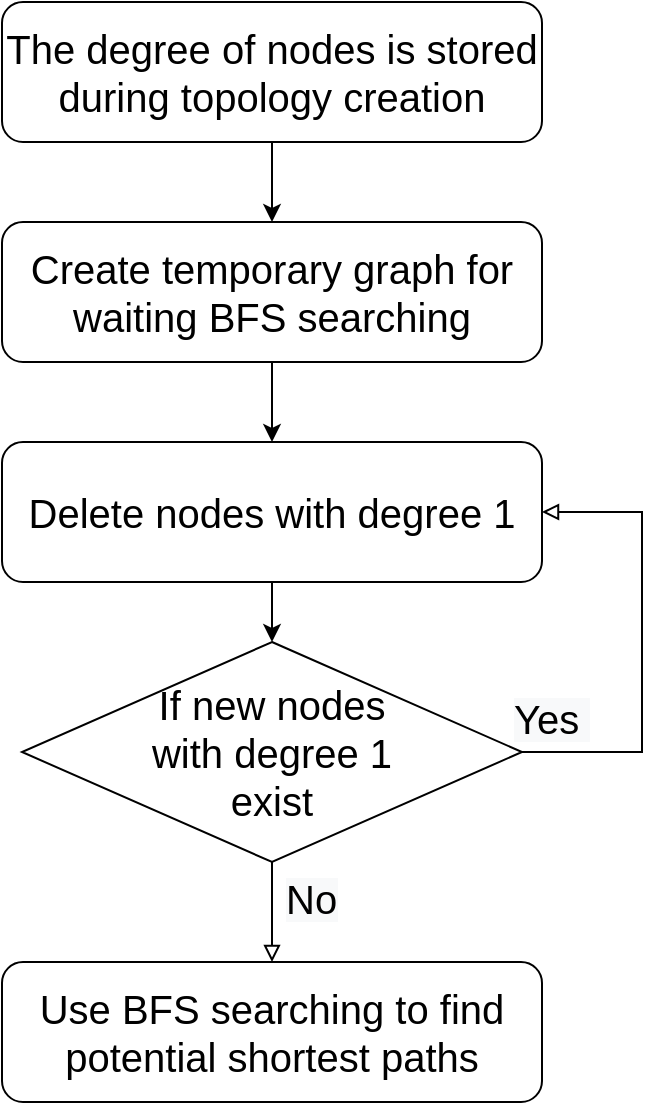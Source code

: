 <mxfile version="13.3.1" type="device"><diagram id="C5RBs43oDa-KdzZeNtuy" name="Page-1"><mxGraphModel dx="946" dy="625" grid="1" gridSize="10" guides="1" tooltips="1" connect="1" arrows="1" fold="1" page="1" pageScale="1" pageWidth="827" pageHeight="1169" math="0" shadow="0"><root><mxCell id="WIyWlLk6GJQsqaUBKTNV-0"/><mxCell id="WIyWlLk6GJQsqaUBKTNV-1" parent="WIyWlLk6GJQsqaUBKTNV-0"/><mxCell id="_WPwOTz-xRhu_WizuaXd-1" value="" style="edgeStyle=orthogonalEdgeStyle;rounded=0;orthogonalLoop=1;jettySize=auto;html=1;" parent="WIyWlLk6GJQsqaUBKTNV-1" source="WIyWlLk6GJQsqaUBKTNV-3" target="_WPwOTz-xRhu_WizuaXd-0" edge="1"><mxGeometry relative="1" as="geometry"/></mxCell><mxCell id="WIyWlLk6GJQsqaUBKTNV-3" value="&lt;font style=&quot;font-size: 20px&quot;&gt;The degree of nodes is stored during topology creation&lt;/font&gt;" style="rounded=1;whiteSpace=wrap;html=1;fontSize=12;glass=0;strokeWidth=1;shadow=0;" parent="WIyWlLk6GJQsqaUBKTNV-1" vertex="1"><mxGeometry x="160" y="90" width="270" height="70" as="geometry"/></mxCell><mxCell id="_WPwOTz-xRhu_WizuaXd-6" value="" style="edgeStyle=orthogonalEdgeStyle;rounded=0;orthogonalLoop=1;jettySize=auto;html=1;" parent="WIyWlLk6GJQsqaUBKTNV-1" source="_WPwOTz-xRhu_WizuaXd-0" target="_WPwOTz-xRhu_WizuaXd-5" edge="1"><mxGeometry relative="1" as="geometry"/></mxCell><mxCell id="_WPwOTz-xRhu_WizuaXd-0" value="&lt;span style=&quot;font-size: 20px&quot;&gt;Create temporary graph for waiting BFS searching&lt;/span&gt;" style="rounded=1;whiteSpace=wrap;html=1;fontSize=12;glass=0;strokeWidth=1;shadow=0;" parent="WIyWlLk6GJQsqaUBKTNV-1" vertex="1"><mxGeometry x="160" y="200" width="270" height="70" as="geometry"/></mxCell><mxCell id="_WPwOTz-xRhu_WizuaXd-7" value="" style="edgeStyle=orthogonalEdgeStyle;rounded=0;orthogonalLoop=1;jettySize=auto;html=1;" parent="WIyWlLk6GJQsqaUBKTNV-1" source="_WPwOTz-xRhu_WizuaXd-5" target="_WPwOTz-xRhu_WizuaXd-2" edge="1"><mxGeometry relative="1" as="geometry"/></mxCell><mxCell id="_WPwOTz-xRhu_WizuaXd-5" value="&lt;span style=&quot;font-size: 20px&quot;&gt;Delete nodes with degree 1&lt;/span&gt;" style="rounded=1;whiteSpace=wrap;html=1;fontSize=12;glass=0;strokeWidth=1;shadow=0;" parent="WIyWlLk6GJQsqaUBKTNV-1" vertex="1"><mxGeometry x="160" y="310" width="270" height="70" as="geometry"/></mxCell><mxCell id="_WPwOTz-xRhu_WizuaXd-9" value="" style="edgeStyle=orthogonalEdgeStyle;rounded=0;orthogonalLoop=1;jettySize=auto;html=1;endArrow=block;endFill=0;" parent="WIyWlLk6GJQsqaUBKTNV-1" source="_WPwOTz-xRhu_WizuaXd-2" edge="1"><mxGeometry relative="1" as="geometry"><mxPoint x="295" y="570" as="targetPoint"/></mxGeometry></mxCell><mxCell id="_WPwOTz-xRhu_WizuaXd-11" value="" style="edgeStyle=orthogonalEdgeStyle;rounded=0;orthogonalLoop=1;jettySize=auto;html=1;entryX=1;entryY=0.5;entryDx=0;entryDy=0;exitX=1;exitY=0.5;exitDx=0;exitDy=0;endArrow=block;endFill=0;" parent="WIyWlLk6GJQsqaUBKTNV-1" source="_WPwOTz-xRhu_WizuaXd-2" target="_WPwOTz-xRhu_WizuaXd-5" edge="1"><mxGeometry relative="1" as="geometry"><mxPoint x="500" y="465" as="targetPoint"/><Array as="points"><mxPoint x="480" y="465"/><mxPoint x="480" y="345"/></Array></mxGeometry></mxCell><mxCell id="_WPwOTz-xRhu_WizuaXd-2" value="&lt;span style=&quot;font-size: 20px&quot;&gt;If new&amp;nbsp;nodes &lt;br&gt;with degree 1&lt;br&gt;exist&lt;br&gt;&lt;/span&gt;" style="rhombus;whiteSpace=wrap;html=1;" parent="WIyWlLk6GJQsqaUBKTNV-1" vertex="1"><mxGeometry x="170" y="410" width="250" height="110" as="geometry"/></mxCell><mxCell id="_WPwOTz-xRhu_WizuaXd-12" value="&lt;span style=&quot;color: rgb(0 , 0 , 0) ; font-family: &amp;#34;helvetica&amp;#34; ; font-size: 20px ; font-style: normal ; font-weight: 400 ; letter-spacing: normal ; text-align: center ; text-indent: 0px ; text-transform: none ; word-spacing: 0px ; background-color: rgb(248 , 249 , 250) ; display: inline ; float: none&quot;&gt;Yes&amp;nbsp;&lt;/span&gt;" style="text;whiteSpace=wrap;html=1;" parent="WIyWlLk6GJQsqaUBKTNV-1" vertex="1"><mxGeometry x="414" y="430" width="56" height="30" as="geometry"/></mxCell><mxCell id="_WPwOTz-xRhu_WizuaXd-13" value="&lt;span style=&quot;font-size: 20px&quot;&gt;Use BFS searching to find potential shortest paths&lt;/span&gt;" style="rounded=1;whiteSpace=wrap;html=1;fontSize=12;glass=0;strokeWidth=1;shadow=0;" parent="WIyWlLk6GJQsqaUBKTNV-1" vertex="1"><mxGeometry x="160" y="570" width="270" height="70" as="geometry"/></mxCell><mxCell id="_WPwOTz-xRhu_WizuaXd-14" value="&lt;span style=&quot;color: rgb(0 , 0 , 0) ; font-family: &amp;#34;helvetica&amp;#34; ; font-size: 20px ; font-style: normal ; font-weight: 400 ; letter-spacing: normal ; text-align: center ; text-indent: 0px ; text-transform: none ; word-spacing: 0px ; background-color: rgb(248 , 249 , 250) ; display: inline ; float: none&quot;&gt;No&lt;/span&gt;" style="text;whiteSpace=wrap;html=1;" parent="WIyWlLk6GJQsqaUBKTNV-1" vertex="1"><mxGeometry x="300" y="520" width="40" height="30" as="geometry"/></mxCell></root></mxGraphModel></diagram></mxfile>